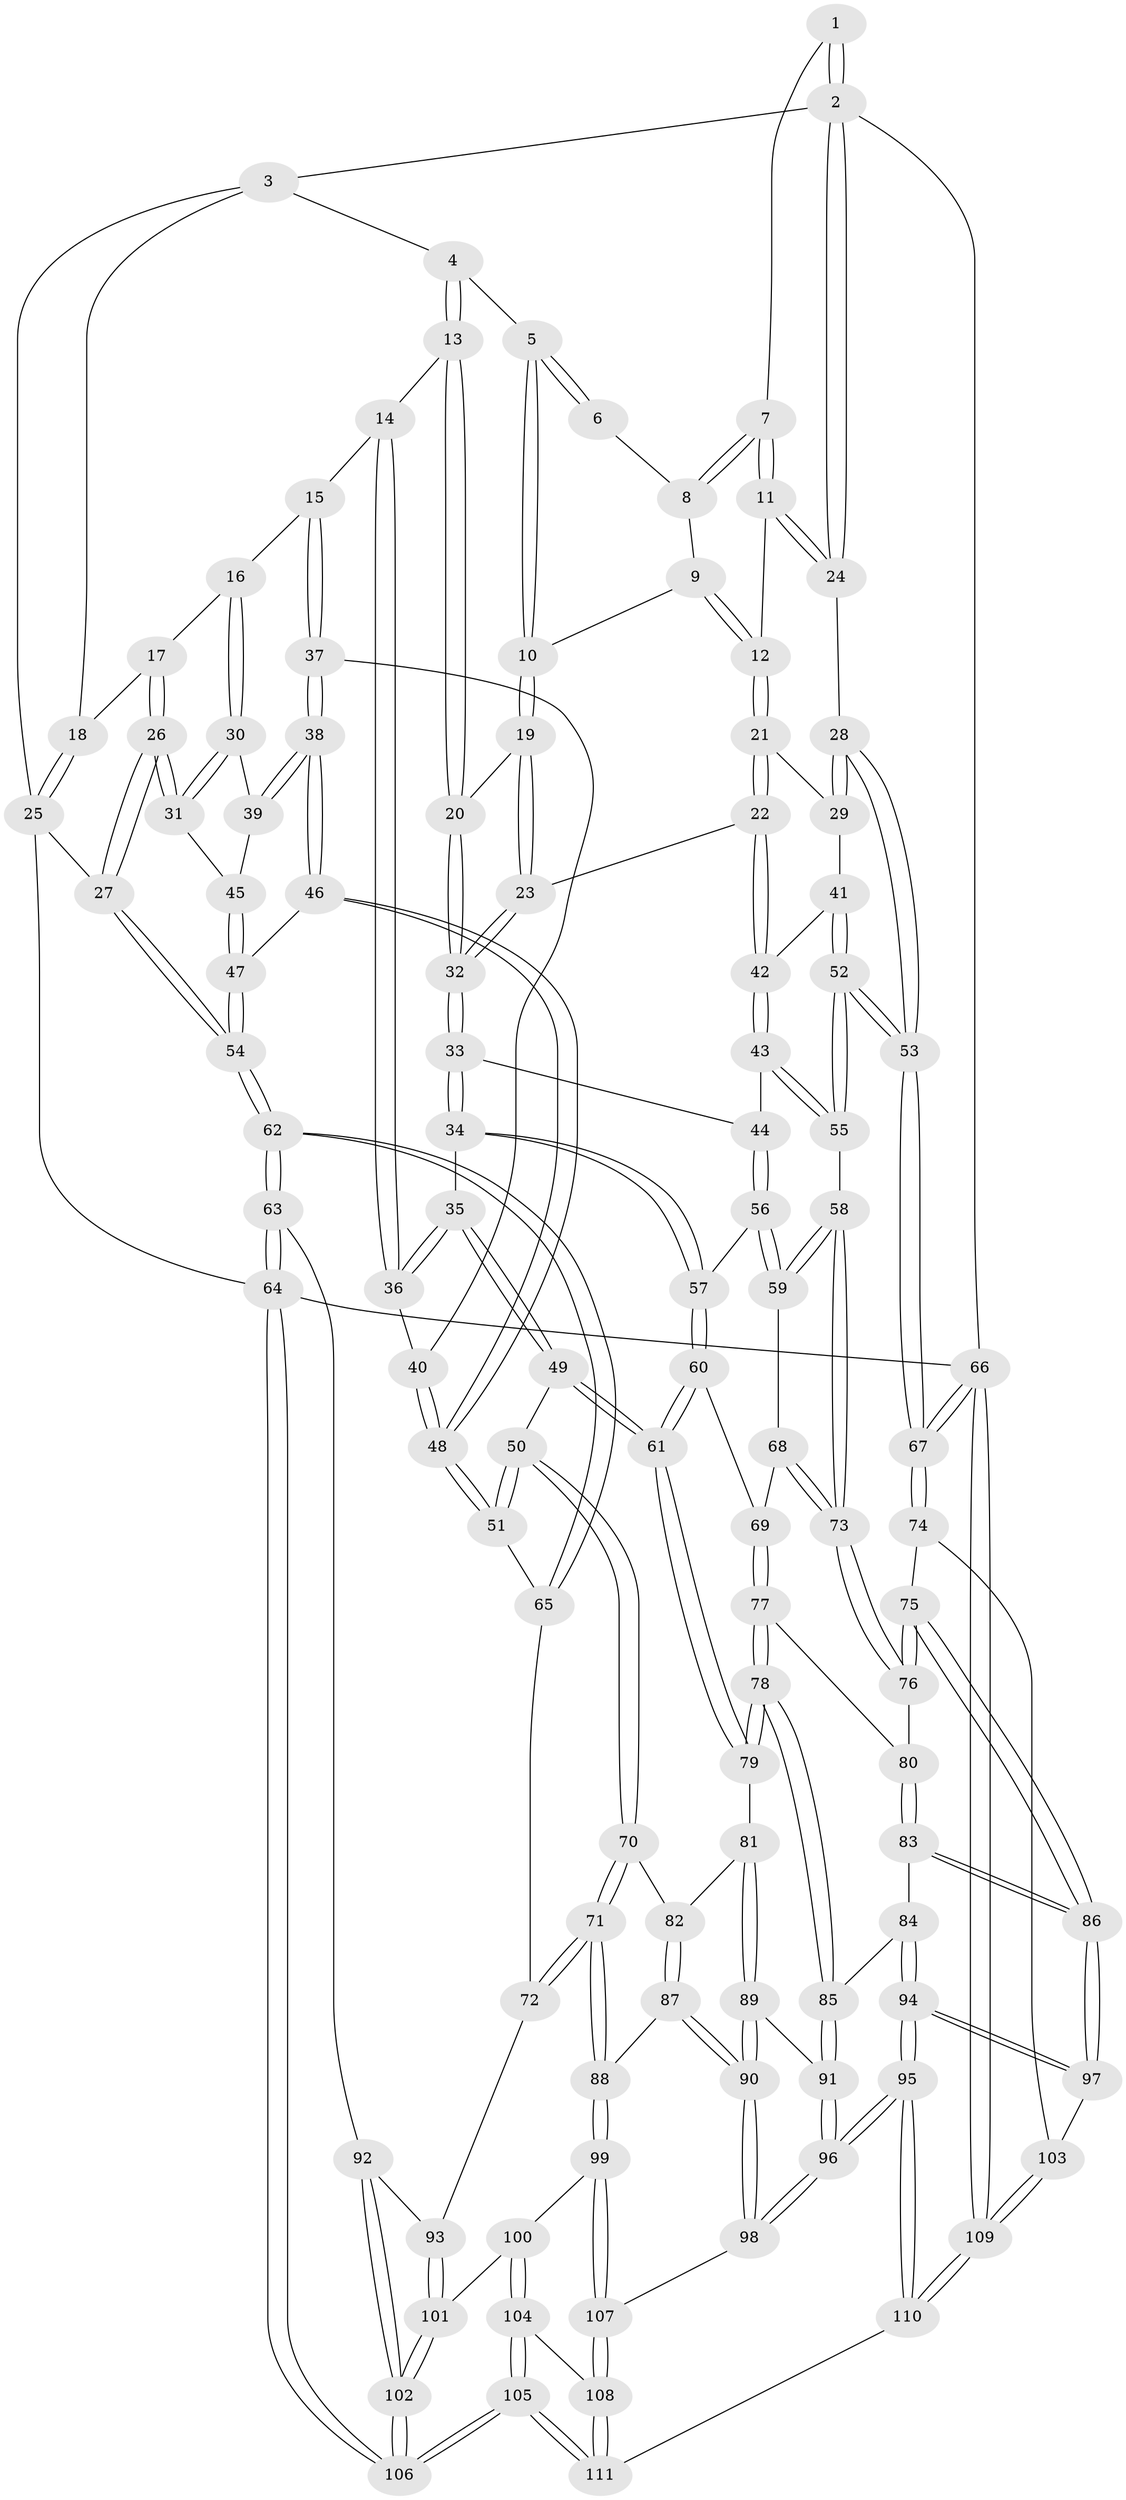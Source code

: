 // coarse degree distribution, {3: 0.08571428571428572, 6: 0.08571428571428572, 4: 0.5428571428571428, 5: 0.2857142857142857}
// Generated by graph-tools (version 1.1) at 2025/42/03/06/25 10:42:27]
// undirected, 111 vertices, 274 edges
graph export_dot {
graph [start="1"]
  node [color=gray90,style=filled];
  1 [pos="+1+0"];
  2 [pos="+1+0"];
  3 [pos="+0.19736999635667557+0"];
  4 [pos="+0.5750114692917181+0"];
  5 [pos="+0.6299662818208078+0"];
  6 [pos="+0.7342782854623715+0"];
  7 [pos="+0.8999981097971751+0.08960547436594408"];
  8 [pos="+0.8458696388737128+0.050915421392800836"];
  9 [pos="+0.7911657827460318+0.06895542062484199"];
  10 [pos="+0.7484388639376874+0.07514096236378602"];
  11 [pos="+0.9071651291813563+0.10897793544472695"];
  12 [pos="+0.8917417247706579+0.15639844264382902"];
  13 [pos="+0.5183292531532417+0.1339924106492729"];
  14 [pos="+0.3556752311156457+0.1711582145721124"];
  15 [pos="+0.33200934604424337+0.1713133308217368"];
  16 [pos="+0.22308405658226504+0.1259186321060791"];
  17 [pos="+0.20517805607643344+0.07950112452896567"];
  18 [pos="+0.20391722821107502+0.07480041304978281"];
  19 [pos="+0.7489645461384741+0.1169037602135105"];
  20 [pos="+0.5384353303305734+0.1608500424088556"];
  21 [pos="+0.871479710991158+0.23237604229542647"];
  22 [pos="+0.847771978848862+0.24119691166762267"];
  23 [pos="+0.8218424281692644+0.23502796438586246"];
  24 [pos="+1+0"];
  25 [pos="+0+0.10893583397839957"];
  26 [pos="+0+0.2512008473182057"];
  27 [pos="+0+0.2466589943596059"];
  28 [pos="+1+0.2652022801025516"];
  29 [pos="+0.9522694792296862+0.2586879696711561"];
  30 [pos="+0.1370173515527471+0.26366213274946093"];
  31 [pos="+0+0.2605212791798039"];
  32 [pos="+0.5979533691000719+0.29058895405375035"];
  33 [pos="+0.5969413867702373+0.29499553178878135"];
  34 [pos="+0.5596629177715617+0.3900134396953045"];
  35 [pos="+0.5323771358704187+0.4001098088809059"];
  36 [pos="+0.44052628016701373+0.37984240412808984"];
  37 [pos="+0.3215900318879014+0.3213198993581955"];
  38 [pos="+0.18594232693971852+0.3645075683197989"];
  39 [pos="+0.15637876307645848+0.33002153506093046"];
  40 [pos="+0.3693775600037062+0.3868363357434118"];
  41 [pos="+0.9528039089332896+0.4241614687741853"];
  42 [pos="+0.8280824941457228+0.40312078736579543"];
  43 [pos="+0.8243037429004029+0.4089365181638565"];
  44 [pos="+0.8071847280401171+0.4191923871490254"];
  45 [pos="+0.062473060399707556+0.4120674805448312"];
  46 [pos="+0.22736928805084838+0.482863378681809"];
  47 [pos="+0.04396853588664996+0.5054622160755411"];
  48 [pos="+0.25892841304208664+0.5108796749907076"];
  49 [pos="+0.41954052110572576+0.5769548901956172"];
  50 [pos="+0.3361420952745248+0.6026368381528998"];
  51 [pos="+0.2772584217713912+0.5631917219989869"];
  52 [pos="+1+0.595298274286848"];
  53 [pos="+1+0.6180838417935588"];
  54 [pos="+0+0.6677847283804788"];
  55 [pos="+0.9428804200064572+0.5943930001311543"];
  56 [pos="+0.7156299019564447+0.5182559830612465"];
  57 [pos="+0.6557100330334332+0.5089596643726526"];
  58 [pos="+0.8961501670105573+0.6079002234200908"];
  59 [pos="+0.7444647511273649+0.5498338480599925"];
  60 [pos="+0.5888141625381785+0.6332575878568273"];
  61 [pos="+0.5631000187328928+0.6535634001587218"];
  62 [pos="+0+0.675647322764213"];
  63 [pos="+0+0.7324838675662404"];
  64 [pos="+0+1"];
  65 [pos="+0.2066077828405744+0.6128291330967959"];
  66 [pos="+1+1"];
  67 [pos="+1+0.7206124341923196"];
  68 [pos="+0.7296603767726692+0.6672001261284431"];
  69 [pos="+0.7136336125857574+0.6904399704597288"];
  70 [pos="+0.3441845086865503+0.6798043658179713"];
  71 [pos="+0.3227309715534864+0.7947342975983286"];
  72 [pos="+0.17314192809957776+0.7715296384156572"];
  73 [pos="+0.8482729813542034+0.6773902588075374"];
  74 [pos="+0.9820786050713165+0.8240202610255671"];
  75 [pos="+0.9241038416752619+0.8352631333104091"];
  76 [pos="+0.8384066185564524+0.7123177469830597"];
  77 [pos="+0.7152191196758726+0.7080903090866446"];
  78 [pos="+0.6673901352258818+0.7692220274355509"];
  79 [pos="+0.5554893062037451+0.7216151999759276"];
  80 [pos="+0.7854398000082004+0.7507726856190103"];
  81 [pos="+0.5527976724026598+0.7250397835624105"];
  82 [pos="+0.5222080358111126+0.7410302691698225"];
  83 [pos="+0.7803822594804427+0.7954567090270532"];
  84 [pos="+0.7157015803854088+0.8254468031521118"];
  85 [pos="+0.6804074635887487+0.8107538280246381"];
  86 [pos="+0.8686245929077495+0.872114752032283"];
  87 [pos="+0.4376276518834794+0.8482194468735544"];
  88 [pos="+0.3432790039332946+0.8425473142423056"];
  89 [pos="+0.5790361089294744+0.8356426618663474"];
  90 [pos="+0.5136872948959398+0.9123934760432871"];
  91 [pos="+0.6422401375981989+0.8474816423511318"];
  92 [pos="+0.10388671424944107+0.7962589726410082"];
  93 [pos="+0.11426180906292276+0.7946881666145144"];
  94 [pos="+0.7679497336419232+0.9937187340740745"];
  95 [pos="+0.6655357253936096+1"];
  96 [pos="+0.641451908790584+1"];
  97 [pos="+0.844354462175527+0.9190593566148616"];
  98 [pos="+0.5347441913577003+0.964015062672458"];
  99 [pos="+0.3423087734363933+0.8446953385143948"];
  100 [pos="+0.2628681882742519+0.8982569151128806"];
  101 [pos="+0.2367564103899009+0.9070453858142564"];
  102 [pos="+0.1606481759658806+0.9712987741381679"];
  103 [pos="+0.9594555008811118+0.9866044403544277"];
  104 [pos="+0.26953674531297056+0.9734892460749497"];
  105 [pos="+0+1"];
  106 [pos="+0+1"];
  107 [pos="+0.3599614383573812+0.967318107720968"];
  108 [pos="+0.3557125030718987+1"];
  109 [pos="+1+1"];
  110 [pos="+0.6650286929480299+1"];
  111 [pos="+0.3658950541931813+1"];
  1 -- 2;
  1 -- 2;
  1 -- 7;
  2 -- 3;
  2 -- 24;
  2 -- 24;
  2 -- 66;
  3 -- 4;
  3 -- 18;
  3 -- 25;
  4 -- 5;
  4 -- 13;
  4 -- 13;
  5 -- 6;
  5 -- 6;
  5 -- 10;
  5 -- 10;
  6 -- 8;
  7 -- 8;
  7 -- 8;
  7 -- 11;
  7 -- 11;
  8 -- 9;
  9 -- 10;
  9 -- 12;
  9 -- 12;
  10 -- 19;
  10 -- 19;
  11 -- 12;
  11 -- 24;
  11 -- 24;
  12 -- 21;
  12 -- 21;
  13 -- 14;
  13 -- 20;
  13 -- 20;
  14 -- 15;
  14 -- 36;
  14 -- 36;
  15 -- 16;
  15 -- 37;
  15 -- 37;
  16 -- 17;
  16 -- 30;
  16 -- 30;
  17 -- 18;
  17 -- 26;
  17 -- 26;
  18 -- 25;
  18 -- 25;
  19 -- 20;
  19 -- 23;
  19 -- 23;
  20 -- 32;
  20 -- 32;
  21 -- 22;
  21 -- 22;
  21 -- 29;
  22 -- 23;
  22 -- 42;
  22 -- 42;
  23 -- 32;
  23 -- 32;
  24 -- 28;
  25 -- 27;
  25 -- 64;
  26 -- 27;
  26 -- 27;
  26 -- 31;
  26 -- 31;
  27 -- 54;
  27 -- 54;
  28 -- 29;
  28 -- 29;
  28 -- 53;
  28 -- 53;
  29 -- 41;
  30 -- 31;
  30 -- 31;
  30 -- 39;
  31 -- 45;
  32 -- 33;
  32 -- 33;
  33 -- 34;
  33 -- 34;
  33 -- 44;
  34 -- 35;
  34 -- 57;
  34 -- 57;
  35 -- 36;
  35 -- 36;
  35 -- 49;
  35 -- 49;
  36 -- 40;
  37 -- 38;
  37 -- 38;
  37 -- 40;
  38 -- 39;
  38 -- 39;
  38 -- 46;
  38 -- 46;
  39 -- 45;
  40 -- 48;
  40 -- 48;
  41 -- 42;
  41 -- 52;
  41 -- 52;
  42 -- 43;
  42 -- 43;
  43 -- 44;
  43 -- 55;
  43 -- 55;
  44 -- 56;
  44 -- 56;
  45 -- 47;
  45 -- 47;
  46 -- 47;
  46 -- 48;
  46 -- 48;
  47 -- 54;
  47 -- 54;
  48 -- 51;
  48 -- 51;
  49 -- 50;
  49 -- 61;
  49 -- 61;
  50 -- 51;
  50 -- 51;
  50 -- 70;
  50 -- 70;
  51 -- 65;
  52 -- 53;
  52 -- 53;
  52 -- 55;
  52 -- 55;
  53 -- 67;
  53 -- 67;
  54 -- 62;
  54 -- 62;
  55 -- 58;
  56 -- 57;
  56 -- 59;
  56 -- 59;
  57 -- 60;
  57 -- 60;
  58 -- 59;
  58 -- 59;
  58 -- 73;
  58 -- 73;
  59 -- 68;
  60 -- 61;
  60 -- 61;
  60 -- 69;
  61 -- 79;
  61 -- 79;
  62 -- 63;
  62 -- 63;
  62 -- 65;
  62 -- 65;
  63 -- 64;
  63 -- 64;
  63 -- 92;
  64 -- 106;
  64 -- 106;
  64 -- 66;
  65 -- 72;
  66 -- 67;
  66 -- 67;
  66 -- 109;
  66 -- 109;
  67 -- 74;
  67 -- 74;
  68 -- 69;
  68 -- 73;
  68 -- 73;
  69 -- 77;
  69 -- 77;
  70 -- 71;
  70 -- 71;
  70 -- 82;
  71 -- 72;
  71 -- 72;
  71 -- 88;
  71 -- 88;
  72 -- 93;
  73 -- 76;
  73 -- 76;
  74 -- 75;
  74 -- 103;
  75 -- 76;
  75 -- 76;
  75 -- 86;
  75 -- 86;
  76 -- 80;
  77 -- 78;
  77 -- 78;
  77 -- 80;
  78 -- 79;
  78 -- 79;
  78 -- 85;
  78 -- 85;
  79 -- 81;
  80 -- 83;
  80 -- 83;
  81 -- 82;
  81 -- 89;
  81 -- 89;
  82 -- 87;
  82 -- 87;
  83 -- 84;
  83 -- 86;
  83 -- 86;
  84 -- 85;
  84 -- 94;
  84 -- 94;
  85 -- 91;
  85 -- 91;
  86 -- 97;
  86 -- 97;
  87 -- 88;
  87 -- 90;
  87 -- 90;
  88 -- 99;
  88 -- 99;
  89 -- 90;
  89 -- 90;
  89 -- 91;
  90 -- 98;
  90 -- 98;
  91 -- 96;
  91 -- 96;
  92 -- 93;
  92 -- 102;
  92 -- 102;
  93 -- 101;
  93 -- 101;
  94 -- 95;
  94 -- 95;
  94 -- 97;
  94 -- 97;
  95 -- 96;
  95 -- 96;
  95 -- 110;
  95 -- 110;
  96 -- 98;
  96 -- 98;
  97 -- 103;
  98 -- 107;
  99 -- 100;
  99 -- 107;
  99 -- 107;
  100 -- 101;
  100 -- 104;
  100 -- 104;
  101 -- 102;
  101 -- 102;
  102 -- 106;
  102 -- 106;
  103 -- 109;
  103 -- 109;
  104 -- 105;
  104 -- 105;
  104 -- 108;
  105 -- 106;
  105 -- 106;
  105 -- 111;
  105 -- 111;
  107 -- 108;
  107 -- 108;
  108 -- 111;
  108 -- 111;
  109 -- 110;
  109 -- 110;
  110 -- 111;
}
